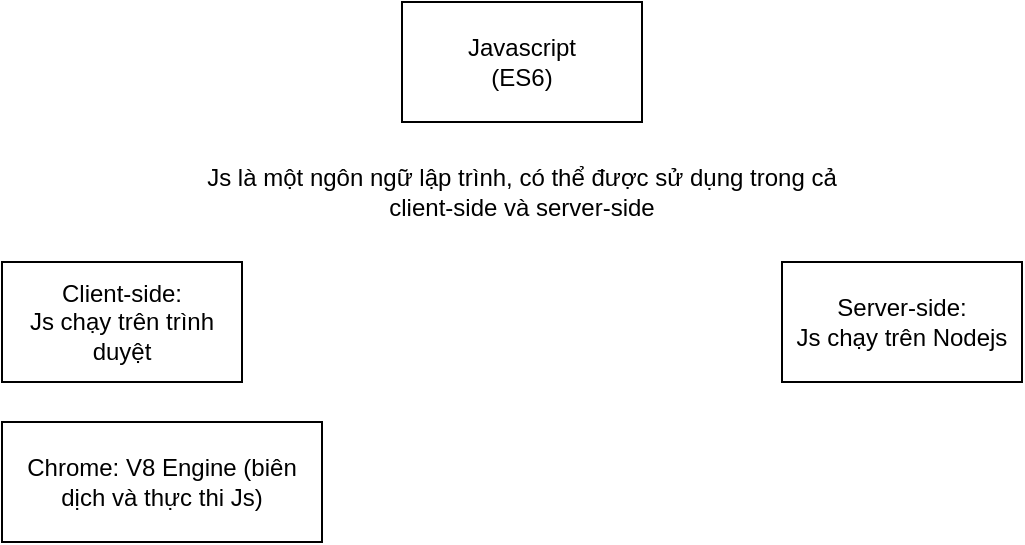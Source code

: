 <mxfile>
    <diagram id="-W5e944osBZzJl1DcG8s" name="Page-1">
        <mxGraphModel dx="656" dy="336" grid="1" gridSize="10" guides="1" tooltips="1" connect="1" arrows="1" fold="1" page="1" pageScale="1" pageWidth="827" pageHeight="1169" math="0" shadow="0">
            <root>
                <mxCell id="0"/>
                <mxCell id="1" parent="0"/>
                <mxCell id="2" value="Javascript&lt;br&gt;(ES6)" style="rounded=0;whiteSpace=wrap;html=1;" vertex="1" parent="1">
                    <mxGeometry x="330" y="30" width="120" height="60" as="geometry"/>
                </mxCell>
                <mxCell id="3" value="Js là một ngôn ngữ lập trình, có thể được sử dụng trong cả client-side và server-side" style="text;html=1;strokeColor=none;fillColor=none;align=center;verticalAlign=middle;whiteSpace=wrap;rounded=0;" vertex="1" parent="1">
                    <mxGeometry x="225" y="100" width="330" height="50" as="geometry"/>
                </mxCell>
                <mxCell id="4" value="Client-side:&lt;br&gt;Js chạy trên trình duyệt" style="rounded=0;whiteSpace=wrap;html=1;" vertex="1" parent="1">
                    <mxGeometry x="130" y="160" width="120" height="60" as="geometry"/>
                </mxCell>
                <mxCell id="5" value="Server-side:&lt;br&gt;Js chạy trên Nodejs" style="rounded=0;whiteSpace=wrap;html=1;" vertex="1" parent="1">
                    <mxGeometry x="520" y="160" width="120" height="60" as="geometry"/>
                </mxCell>
                <mxCell id="6" value="Chrome: V8 Engine (biên dịch và thực thi Js)" style="rounded=0;whiteSpace=wrap;html=1;" vertex="1" parent="1">
                    <mxGeometry x="130" y="240" width="160" height="60" as="geometry"/>
                </mxCell>
            </root>
        </mxGraphModel>
    </diagram>
</mxfile>